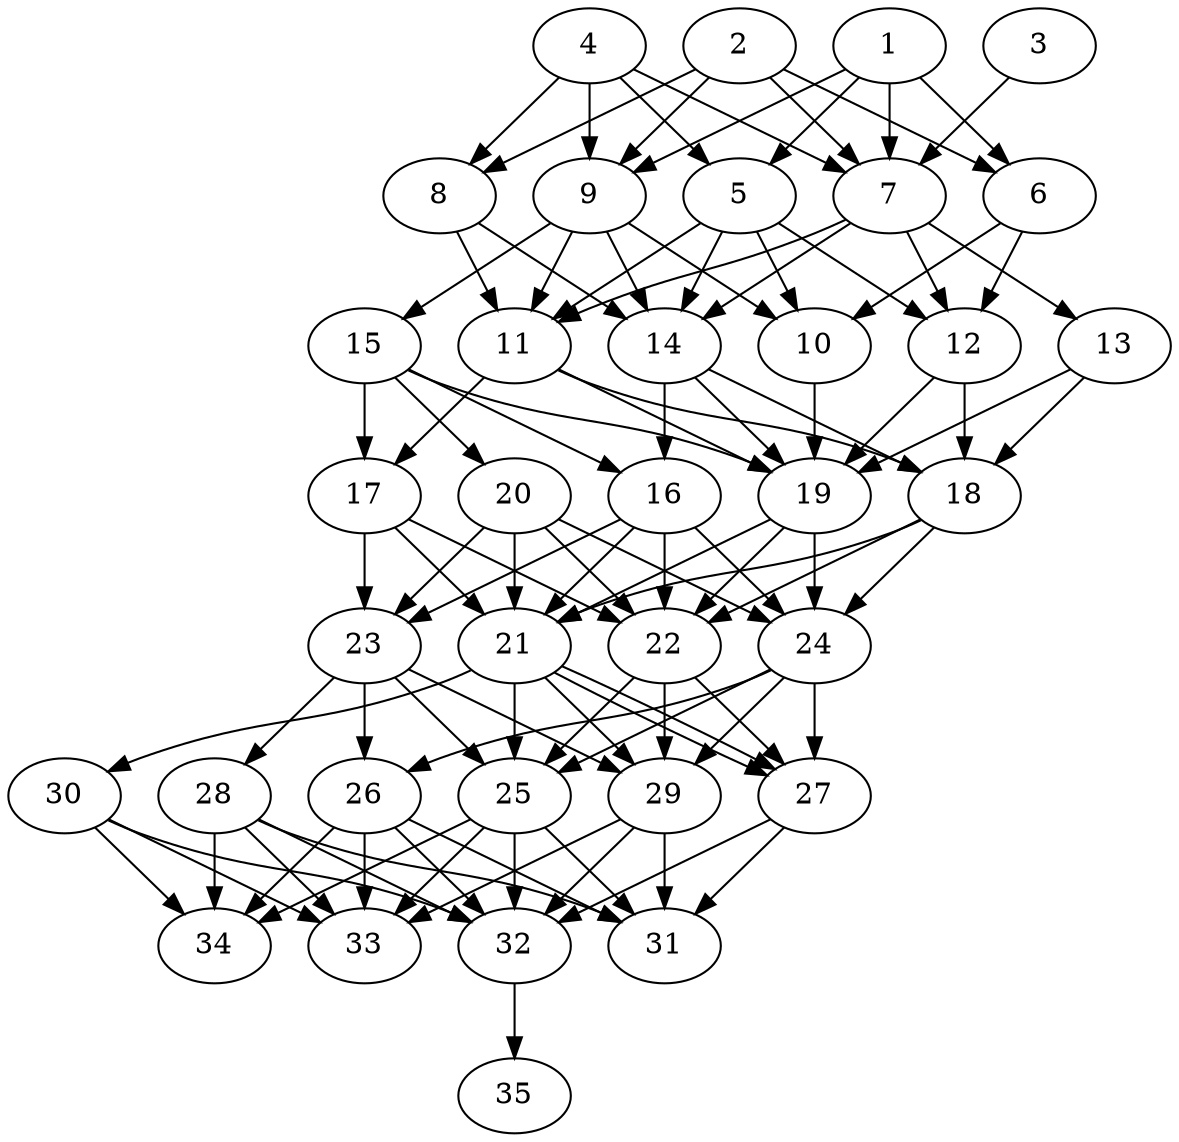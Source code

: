 // DAG automatically generated by daggen at Thu Oct  3 14:05:37 2019
// ./daggen --dot -n 35 --ccr 0.3 --fat 0.5 --regular 0.7 --density 0.9 --mindata 5242880 --maxdata 52428800 
digraph G {
  1 [size="139308373", alpha="0.13", expect_size="41792512"] 
  1 -> 5 [size ="41792512"]
  1 -> 6 [size ="41792512"]
  1 -> 7 [size ="41792512"]
  1 -> 9 [size ="41792512"]
  2 [size="78325760", alpha="0.18", expect_size="23497728"] 
  2 -> 6 [size ="23497728"]
  2 -> 7 [size ="23497728"]
  2 -> 8 [size ="23497728"]
  2 -> 9 [size ="23497728"]
  3 [size="102963200", alpha="0.14", expect_size="30888960"] 
  3 -> 7 [size ="30888960"]
  4 [size="74246827", alpha="0.19", expect_size="22274048"] 
  4 -> 5 [size ="22274048"]
  4 -> 7 [size ="22274048"]
  4 -> 8 [size ="22274048"]
  4 -> 9 [size ="22274048"]
  5 [size="106294613", alpha="0.16", expect_size="31888384"] 
  5 -> 10 [size ="31888384"]
  5 -> 11 [size ="31888384"]
  5 -> 12 [size ="31888384"]
  5 -> 14 [size ="31888384"]
  6 [size="39714133", alpha="0.06", expect_size="11914240"] 
  6 -> 10 [size ="11914240"]
  6 -> 12 [size ="11914240"]
  7 [size="146155520", alpha="0.10", expect_size="43846656"] 
  7 -> 11 [size ="43846656"]
  7 -> 12 [size ="43846656"]
  7 -> 13 [size ="43846656"]
  7 -> 14 [size ="43846656"]
  8 [size="134423893", alpha="0.16", expect_size="40327168"] 
  8 -> 11 [size ="40327168"]
  8 -> 14 [size ="40327168"]
  9 [size="82298880", alpha="0.11", expect_size="24689664"] 
  9 -> 10 [size ="24689664"]
  9 -> 11 [size ="24689664"]
  9 -> 14 [size ="24689664"]
  9 -> 15 [size ="24689664"]
  10 [size="148142080", alpha="0.17", expect_size="44442624"] 
  10 -> 19 [size ="44442624"]
  11 [size="108530347", alpha="0.15", expect_size="32559104"] 
  11 -> 17 [size ="32559104"]
  11 -> 18 [size ="32559104"]
  11 -> 19 [size ="32559104"]
  12 [size="54244693", alpha="0.01", expect_size="16273408"] 
  12 -> 18 [size ="16273408"]
  12 -> 19 [size ="16273408"]
  13 [size="42079573", alpha="0.20", expect_size="12623872"] 
  13 -> 18 [size ="12623872"]
  13 -> 19 [size ="12623872"]
  14 [size="152801280", alpha="0.15", expect_size="45840384"] 
  14 -> 16 [size ="45840384"]
  14 -> 18 [size ="45840384"]
  14 -> 19 [size ="45840384"]
  15 [size="147172693", alpha="0.10", expect_size="44151808"] 
  15 -> 16 [size ="44151808"]
  15 -> 17 [size ="44151808"]
  15 -> 19 [size ="44151808"]
  15 -> 20 [size ="44151808"]
  16 [size="112445440", alpha="0.14", expect_size="33733632"] 
  16 -> 21 [size ="33733632"]
  16 -> 22 [size ="33733632"]
  16 -> 23 [size ="33733632"]
  16 -> 24 [size ="33733632"]
  17 [size="160822613", alpha="0.03", expect_size="48246784"] 
  17 -> 21 [size ="48246784"]
  17 -> 22 [size ="48246784"]
  17 -> 23 [size ="48246784"]
  18 [size="82845013", alpha="0.18", expect_size="24853504"] 
  18 -> 21 [size ="24853504"]
  18 -> 22 [size ="24853504"]
  18 -> 24 [size ="24853504"]
  19 [size="50967893", alpha="0.12", expect_size="15290368"] 
  19 -> 21 [size ="15290368"]
  19 -> 22 [size ="15290368"]
  19 -> 24 [size ="15290368"]
  20 [size="138164907", alpha="0.04", expect_size="41449472"] 
  20 -> 21 [size ="41449472"]
  20 -> 22 [size ="41449472"]
  20 -> 23 [size ="41449472"]
  20 -> 24 [size ="41449472"]
  21 [size="113752747", alpha="0.11", expect_size="34125824"] 
  21 -> 25 [size ="34125824"]
  21 -> 27 [size ="34125824"]
  21 -> 27 [size ="34125824"]
  21 -> 29 [size ="34125824"]
  21 -> 30 [size ="34125824"]
  22 [size="77987840", alpha="0.06", expect_size="23396352"] 
  22 -> 25 [size ="23396352"]
  22 -> 27 [size ="23396352"]
  22 -> 29 [size ="23396352"]
  23 [size="85172907", alpha="0.12", expect_size="25551872"] 
  23 -> 25 [size ="25551872"]
  23 -> 26 [size ="25551872"]
  23 -> 28 [size ="25551872"]
  23 -> 29 [size ="25551872"]
  24 [size="84981760", alpha="0.05", expect_size="25494528"] 
  24 -> 25 [size ="25494528"]
  24 -> 26 [size ="25494528"]
  24 -> 27 [size ="25494528"]
  24 -> 29 [size ="25494528"]
  25 [size="45697707", alpha="0.09", expect_size="13709312"] 
  25 -> 31 [size ="13709312"]
  25 -> 32 [size ="13709312"]
  25 -> 33 [size ="13709312"]
  25 -> 34 [size ="13709312"]
  26 [size="127720107", alpha="0.16", expect_size="38316032"] 
  26 -> 31 [size ="38316032"]
  26 -> 32 [size ="38316032"]
  26 -> 33 [size ="38316032"]
  26 -> 34 [size ="38316032"]
  27 [size="81694720", alpha="0.20", expect_size="24508416"] 
  27 -> 31 [size ="24508416"]
  27 -> 32 [size ="24508416"]
  28 [size="101741227", alpha="0.18", expect_size="30522368"] 
  28 -> 31 [size ="30522368"]
  28 -> 32 [size ="30522368"]
  28 -> 33 [size ="30522368"]
  28 -> 34 [size ="30522368"]
  29 [size="88620373", alpha="0.05", expect_size="26586112"] 
  29 -> 31 [size ="26586112"]
  29 -> 32 [size ="26586112"]
  29 -> 33 [size ="26586112"]
  30 [size="27494400", alpha="0.08", expect_size="8248320"] 
  30 -> 32 [size ="8248320"]
  30 -> 33 [size ="8248320"]
  30 -> 34 [size ="8248320"]
  31 [size="58200747", alpha="0.03", expect_size="17460224"] 
  32 [size="145274880", alpha="0.02", expect_size="43582464"] 
  32 -> 35 [size ="43582464"]
  33 [size="35003733", alpha="0.05", expect_size="10501120"] 
  34 [size="127443627", alpha="0.04", expect_size="38233088"] 
  35 [size="164792320", alpha="0.01", expect_size="49437696"] 
}
